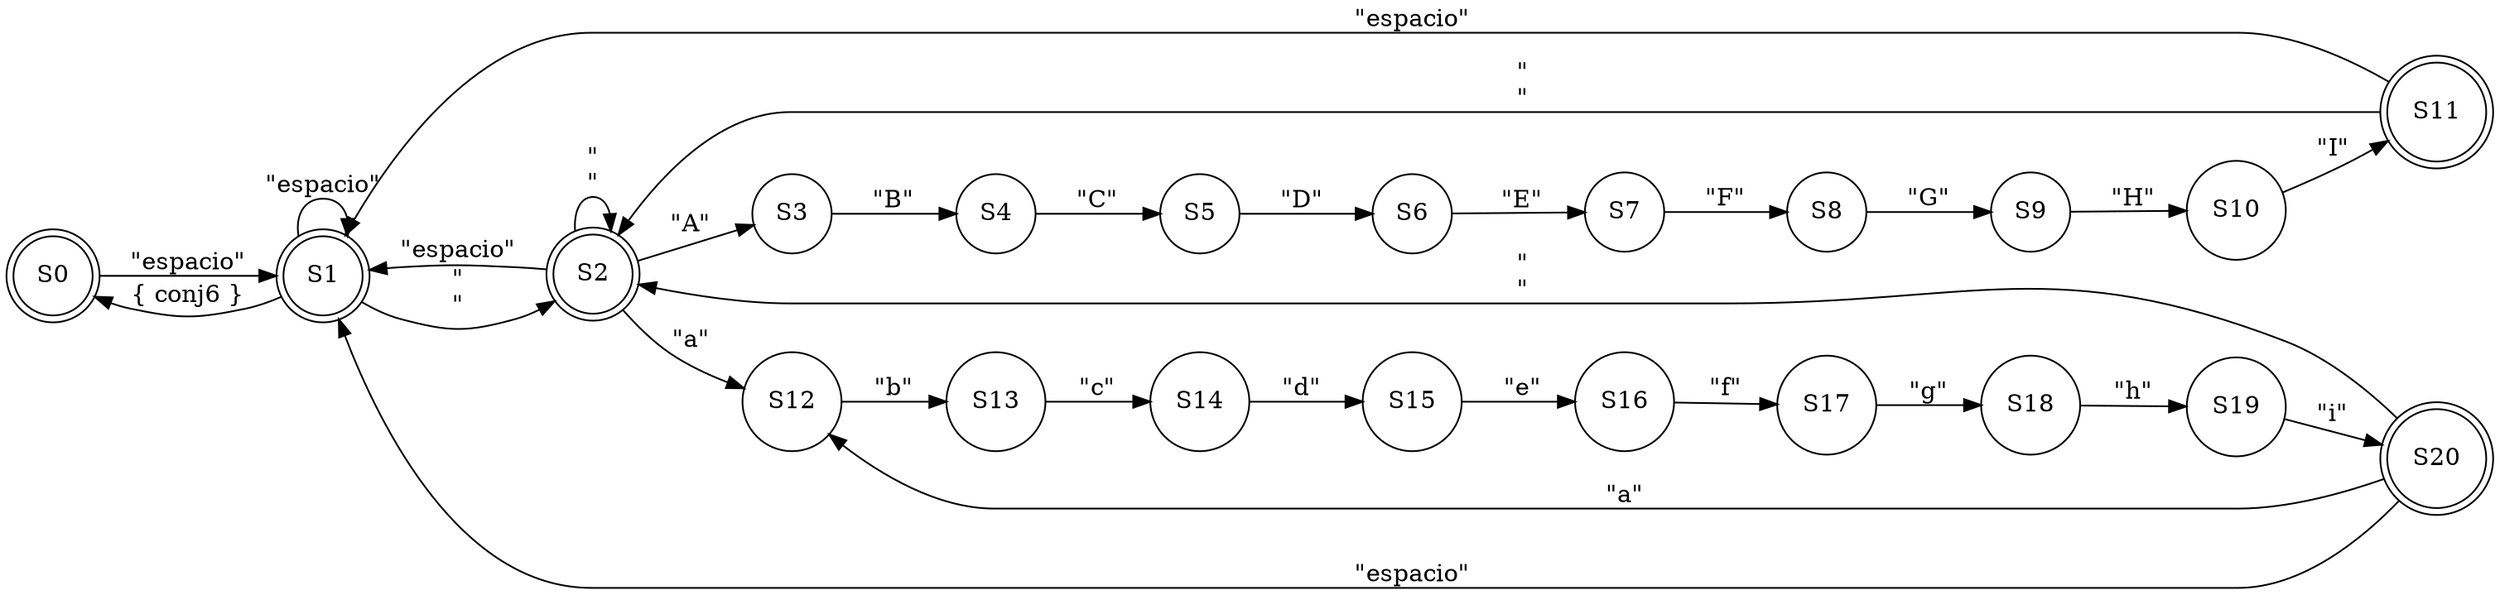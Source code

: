 digraph G{
node [shape=circle];
rankdir =LR;
S0[shape="doublecircle"]
S0->S1[label="\"espacio\""]
S1[shape="doublecircle"]
S1->S1[label="\"espacio\""]
S1->S0[label="\{ conj6 \}"]
S1->S2[label="\"\n\""]
S2[shape="doublecircle"]
S2->S1[label="\"espacio\""]
S2->S2[label="\"\n\""]
S2->S3[label="\"A\""]
S2->S12[label="\"a\""]
S3->S4[label="\"B\""]
S4->S5[label="\"C\""]
S5->S6[label="\"D\""]
S6->S7[label="\"E\""]
S7->S8[label="\"F\""]
S8->S9[label="\"G\""]
S9->S10[label="\"H\""]
S10->S11[label="\"I\""]
S11[shape="doublecircle"]
S11->S1[label="\"espacio\""]
S11->S2[label="\"\n\""]
S12->S13[label="\"b\""]
S13->S14[label="\"c\""]
S14->S15[label="\"d\""]
S15->S16[label="\"e\""]
S16->S17[label="\"f\""]
S17->S18[label="\"g\""]
S18->S19[label="\"h\""]
S19->S20[label="\"i\""]
S20[shape="doublecircle"]
S20->S1[label="\"espacio\""]
S20->S2[label="\"\n\""]
S20->S12[label="\"a\""]
}
